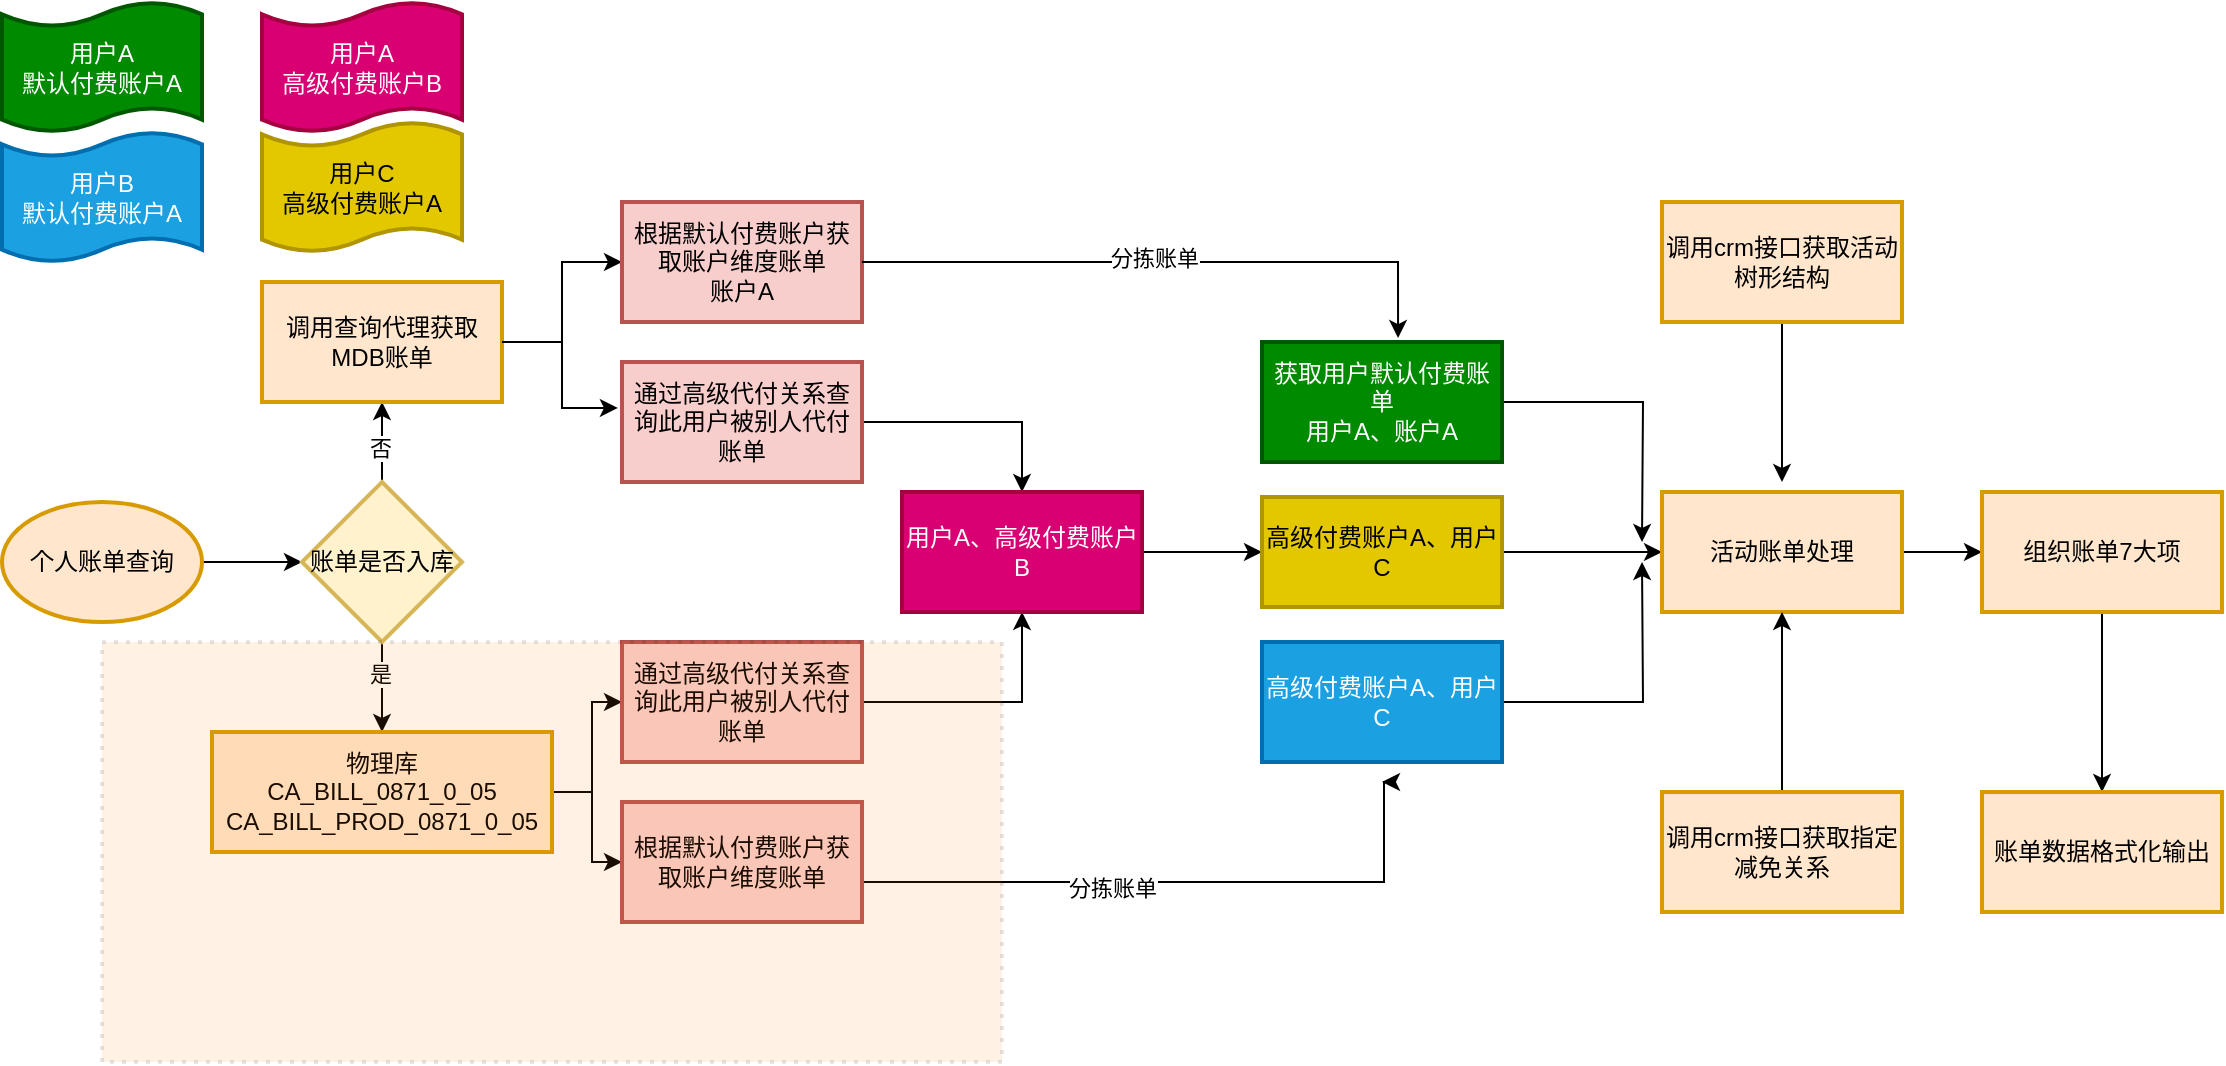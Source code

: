 <mxfile version="26.0.2">
  <diagram name="Page-1" id="c7488fd3-1785-93aa-aadb-54a6760d102a">
    <mxGraphModel dx="1026" dy="1421" grid="1" gridSize="10" guides="1" tooltips="1" connect="1" arrows="1" fold="1" page="1" pageScale="1" pageWidth="1100" pageHeight="850" background="none" math="0" shadow="0">
      <root>
        <mxCell id="0" />
        <mxCell id="1" parent="0" />
        <mxCell id="lZ34YeBpeKyjykscTStn-3" value="" style="edgeStyle=orthogonalEdgeStyle;rounded=0;orthogonalLoop=1;jettySize=auto;html=1;" edge="1" parent="1" source="lZ34YeBpeKyjykscTStn-1" target="lZ34YeBpeKyjykscTStn-2">
          <mxGeometry relative="1" as="geometry" />
        </mxCell>
        <mxCell id="lZ34YeBpeKyjykscTStn-1" value="个人账单查询" style="strokeWidth=2;html=1;shape=mxgraph.flowchart.start_1;whiteSpace=wrap;fillColor=#ffe6cc;strokeColor=#d79b00;" vertex="1" parent="1">
          <mxGeometry x="10" y="250" width="100" height="60" as="geometry" />
        </mxCell>
        <mxCell id="lZ34YeBpeKyjykscTStn-7" value="" style="edgeStyle=orthogonalEdgeStyle;rounded=0;orthogonalLoop=1;jettySize=auto;html=1;" edge="1" parent="1" source="lZ34YeBpeKyjykscTStn-2" target="lZ34YeBpeKyjykscTStn-6">
          <mxGeometry relative="1" as="geometry" />
        </mxCell>
        <mxCell id="lZ34YeBpeKyjykscTStn-8" value="否" style="edgeLabel;html=1;align=center;verticalAlign=middle;resizable=0;points=[];" vertex="1" connectable="0" parent="lZ34YeBpeKyjykscTStn-7">
          <mxGeometry x="-0.15" y="1" relative="1" as="geometry">
            <mxPoint as="offset" />
          </mxGeometry>
        </mxCell>
        <mxCell id="lZ34YeBpeKyjykscTStn-10" value="" style="edgeStyle=orthogonalEdgeStyle;rounded=0;orthogonalLoop=1;jettySize=auto;html=1;" edge="1" parent="1" source="lZ34YeBpeKyjykscTStn-2" target="lZ34YeBpeKyjykscTStn-9">
          <mxGeometry relative="1" as="geometry" />
        </mxCell>
        <mxCell id="lZ34YeBpeKyjykscTStn-11" value="是" style="edgeLabel;html=1;align=center;verticalAlign=middle;resizable=0;points=[];" vertex="1" connectable="0" parent="lZ34YeBpeKyjykscTStn-10">
          <mxGeometry x="-0.289" y="-1" relative="1" as="geometry">
            <mxPoint as="offset" />
          </mxGeometry>
        </mxCell>
        <mxCell id="lZ34YeBpeKyjykscTStn-2" value="账单是否入库" style="rhombus;whiteSpace=wrap;html=1;strokeWidth=2;fillColor=#fff2cc;strokeColor=#d6b656;" vertex="1" parent="1">
          <mxGeometry x="160" y="240" width="80" height="80" as="geometry" />
        </mxCell>
        <mxCell id="lZ34YeBpeKyjykscTStn-13" value="" style="edgeStyle=orthogonalEdgeStyle;rounded=0;orthogonalLoop=1;jettySize=auto;html=1;" edge="1" parent="1" source="lZ34YeBpeKyjykscTStn-6" target="lZ34YeBpeKyjykscTStn-12">
          <mxGeometry relative="1" as="geometry" />
        </mxCell>
        <mxCell id="lZ34YeBpeKyjykscTStn-6" value="调用查询代理获取MDB账单" style="whiteSpace=wrap;html=1;strokeWidth=2;fillColor=#ffe6cc;strokeColor=#d79b00;" vertex="1" parent="1">
          <mxGeometry x="140" y="140" width="120" height="60" as="geometry" />
        </mxCell>
        <mxCell id="lZ34YeBpeKyjykscTStn-22" style="edgeStyle=orthogonalEdgeStyle;rounded=0;orthogonalLoop=1;jettySize=auto;html=1;entryX=0;entryY=0.5;entryDx=0;entryDy=0;" edge="1" parent="1" source="lZ34YeBpeKyjykscTStn-9" target="lZ34YeBpeKyjykscTStn-19">
          <mxGeometry relative="1" as="geometry" />
        </mxCell>
        <mxCell id="lZ34YeBpeKyjykscTStn-23" style="edgeStyle=orthogonalEdgeStyle;rounded=0;orthogonalLoop=1;jettySize=auto;html=1;entryX=0;entryY=0.5;entryDx=0;entryDy=0;" edge="1" parent="1" source="lZ34YeBpeKyjykscTStn-9" target="lZ34YeBpeKyjykscTStn-14">
          <mxGeometry relative="1" as="geometry" />
        </mxCell>
        <mxCell id="lZ34YeBpeKyjykscTStn-9" value="物理库&lt;br&gt;&lt;div data-mind-map-text=&quot;[{&amp;quot;paragraphProps&amp;quot;:{&amp;quot;type&amp;quot;:&amp;quot;paragraph&amp;quot;,&amp;quot;textAlign&amp;quot;:0,&amp;quot;lineSpacing&amp;quot;:1.4},&amp;quot;isComplete&amp;quot;:true,&amp;quot;textProps&amp;quot;:[{&amp;quot;type&amp;quot;:&amp;quot;text&amp;quot;,&amp;quot;text&amp;quot;:&amp;quot;CA_BILL_0871_0_05&amp;quot;,&amp;quot;color&amp;quot;:&amp;quot;#1f1f1f&amp;quot;,&amp;quot;fontWeight&amp;quot;:400,&amp;quot;fontSize&amp;quot;:14,&amp;quot;fontFamily&amp;quot;:&amp;quot;\&amp;quot;Helvetica Neue\&amp;quot;, Helvetica, \&amp;quot;PingFang SC\&amp;quot;, \&amp;quot;Microsoft YaHei\&amp;quot;, \&amp;quot;Source Han Sans SC\&amp;quot;, \&amp;quot;Noto Sans CJK SC\&amp;quot;, \&amp;quot;WenQuanYi Micro Hei\&amp;quot;, sans-serif&amp;quot;,&amp;quot;italic&amp;quot;:false,&amp;quot;underline&amp;quot;:false,&amp;quot;strike&amp;quot;:false}]}]&quot;&gt;CA_BILL_0871_0_05&lt;br&gt;&lt;div data-mind-map-text=&quot;[{&amp;quot;paragraphProps&amp;quot;:{&amp;quot;type&amp;quot;:&amp;quot;paragraph&amp;quot;,&amp;quot;textAlign&amp;quot;:0,&amp;quot;lineSpacing&amp;quot;:1.4},&amp;quot;isComplete&amp;quot;:true,&amp;quot;textProps&amp;quot;:[{&amp;quot;type&amp;quot;:&amp;quot;text&amp;quot;,&amp;quot;text&amp;quot;:&amp;quot;CA_BILL_PROD_0871_0_05&amp;quot;,&amp;quot;color&amp;quot;:&amp;quot;#1f1f1f&amp;quot;,&amp;quot;fontWeight&amp;quot;:400,&amp;quot;fontSize&amp;quot;:14,&amp;quot;fontFamily&amp;quot;:&amp;quot;\&amp;quot;Helvetica Neue\&amp;quot;, Helvetica, \&amp;quot;PingFang SC\&amp;quot;, \&amp;quot;Microsoft YaHei\&amp;quot;, \&amp;quot;Source Han Sans SC\&amp;quot;, \&amp;quot;Noto Sans CJK SC\&amp;quot;, \&amp;quot;WenQuanYi Micro Hei\&amp;quot;, sans-serif&amp;quot;,&amp;quot;italic&amp;quot;:false,&amp;quot;underline&amp;quot;:false,&amp;quot;strike&amp;quot;:false}]}]&quot;&gt;CA_BILL_PROD_0871_0_05&lt;/div&gt;&lt;/div&gt;" style="whiteSpace=wrap;html=1;strokeWidth=2;fillColor=#ffe6cc;strokeColor=#d79b00;" vertex="1" parent="1">
          <mxGeometry x="115" y="365" width="170" height="60" as="geometry" />
        </mxCell>
        <mxCell id="lZ34YeBpeKyjykscTStn-12" value="根据默认付费账户获取账户维度账单&lt;br&gt;账户A" style="whiteSpace=wrap;html=1;strokeWidth=2;fillColor=#f8cecc;strokeColor=#b85450;" vertex="1" parent="1">
          <mxGeometry x="320" y="100" width="120" height="60" as="geometry" />
        </mxCell>
        <mxCell id="lZ34YeBpeKyjykscTStn-59" style="edgeStyle=orthogonalEdgeStyle;rounded=0;orthogonalLoop=1;jettySize=auto;html=1;" edge="1" parent="1" source="lZ34YeBpeKyjykscTStn-14">
          <mxGeometry relative="1" as="geometry">
            <mxPoint x="700" y="390" as="targetPoint" />
            <Array as="points">
              <mxPoint x="701" y="440" />
            </Array>
          </mxGeometry>
        </mxCell>
        <mxCell id="lZ34YeBpeKyjykscTStn-60" value="分拣账单" style="edgeLabel;html=1;align=center;verticalAlign=middle;resizable=0;points=[];" vertex="1" connectable="0" parent="lZ34YeBpeKyjykscTStn-59">
          <mxGeometry x="-0.203" y="-3" relative="1" as="geometry">
            <mxPoint as="offset" />
          </mxGeometry>
        </mxCell>
        <mxCell id="lZ34YeBpeKyjykscTStn-14" value="根据默认付费账户获取账户维度账单" style="whiteSpace=wrap;html=1;strokeWidth=2;fillColor=#f8cecc;strokeColor=#b85450;" vertex="1" parent="1">
          <mxGeometry x="320" y="400" width="120" height="60" as="geometry" />
        </mxCell>
        <mxCell id="lZ34YeBpeKyjykscTStn-33" value="" style="edgeStyle=orthogonalEdgeStyle;rounded=0;orthogonalLoop=1;jettySize=auto;html=1;" edge="1" parent="1" source="lZ34YeBpeKyjykscTStn-17" target="lZ34YeBpeKyjykscTStn-32">
          <mxGeometry relative="1" as="geometry" />
        </mxCell>
        <mxCell id="lZ34YeBpeKyjykscTStn-17" value="通过高级代付关系查询此用户被别人代付账单" style="whiteSpace=wrap;html=1;strokeWidth=2;fillColor=#f8cecc;strokeColor=#b85450;" vertex="1" parent="1">
          <mxGeometry x="320" y="180" width="120" height="60" as="geometry" />
        </mxCell>
        <mxCell id="lZ34YeBpeKyjykscTStn-39" style="edgeStyle=orthogonalEdgeStyle;rounded=0;orthogonalLoop=1;jettySize=auto;html=1;entryX=0.5;entryY=1;entryDx=0;entryDy=0;" edge="1" parent="1" source="lZ34YeBpeKyjykscTStn-19" target="lZ34YeBpeKyjykscTStn-32">
          <mxGeometry relative="1" as="geometry" />
        </mxCell>
        <mxCell id="lZ34YeBpeKyjykscTStn-19" value="通过高级代付关系查询此用户被别人代付账单" style="whiteSpace=wrap;html=1;strokeWidth=2;fillColor=#f8cecc;strokeColor=#b85450;" vertex="1" parent="1">
          <mxGeometry x="320" y="320" width="120" height="60" as="geometry" />
        </mxCell>
        <mxCell id="lZ34YeBpeKyjykscTStn-21" style="edgeStyle=orthogonalEdgeStyle;rounded=0;orthogonalLoop=1;jettySize=auto;html=1;entryX=-0.017;entryY=0.383;entryDx=0;entryDy=0;entryPerimeter=0;" edge="1" parent="1" source="lZ34YeBpeKyjykscTStn-6" target="lZ34YeBpeKyjykscTStn-17">
          <mxGeometry relative="1" as="geometry" />
        </mxCell>
        <mxCell id="lZ34YeBpeKyjykscTStn-68" style="edgeStyle=orthogonalEdgeStyle;rounded=0;orthogonalLoop=1;jettySize=auto;html=1;" edge="1" parent="1" source="lZ34YeBpeKyjykscTStn-24">
          <mxGeometry relative="1" as="geometry">
            <mxPoint x="830" y="270" as="targetPoint" />
          </mxGeometry>
        </mxCell>
        <mxCell id="lZ34YeBpeKyjykscTStn-24" value="获取用户默认付费账单&lt;br&gt;用户A、账户A" style="whiteSpace=wrap;html=1;strokeWidth=2;fillColor=#008a00;fontColor=#ffffff;strokeColor=#005700;" vertex="1" parent="1">
          <mxGeometry x="640" y="170" width="120" height="60" as="geometry" />
        </mxCell>
        <mxCell id="lZ34YeBpeKyjykscTStn-26" value="用户A&lt;br&gt;默认付费账户A" style="shape=tape;whiteSpace=wrap;html=1;strokeWidth=2;size=0.19;fillColor=#008a00;strokeColor=#005700;fontColor=#ffffff;" vertex="1" parent="1">
          <mxGeometry x="10" width="100" height="65" as="geometry" />
        </mxCell>
        <mxCell id="lZ34YeBpeKyjykscTStn-29" value="用户A&lt;br&gt;高级付费账户B" style="shape=tape;whiteSpace=wrap;html=1;strokeWidth=2;size=0.19;fillColor=#d80073;fontColor=#ffffff;strokeColor=#A50040;" vertex="1" parent="1">
          <mxGeometry x="140" width="100" height="65" as="geometry" />
        </mxCell>
        <mxCell id="lZ34YeBpeKyjykscTStn-30" value="用户B&lt;br&gt;默认付费账户A" style="shape=tape;whiteSpace=wrap;html=1;strokeWidth=2;size=0.19;fillColor=#1ba1e2;strokeColor=#006EAF;fontColor=#ffffff;" vertex="1" parent="1">
          <mxGeometry x="10" y="65" width="100" height="65" as="geometry" />
        </mxCell>
        <mxCell id="lZ34YeBpeKyjykscTStn-31" value="用户C&lt;br&gt;高级付费账户A" style="shape=tape;whiteSpace=wrap;html=1;strokeWidth=2;size=0.19;fillColor=#e3c800;fontColor=#000000;strokeColor=#B09500;" vertex="1" parent="1">
          <mxGeometry x="140" y="60" width="100" height="65" as="geometry" />
        </mxCell>
        <mxCell id="lZ34YeBpeKyjykscTStn-54" value="" style="edgeStyle=orthogonalEdgeStyle;rounded=0;orthogonalLoop=1;jettySize=auto;html=1;" edge="1" parent="1" source="lZ34YeBpeKyjykscTStn-32" target="lZ34YeBpeKyjykscTStn-34">
          <mxGeometry relative="1" as="geometry" />
        </mxCell>
        <mxCell id="lZ34YeBpeKyjykscTStn-32" value="用户A、高级付费账户B" style="whiteSpace=wrap;html=1;strokeWidth=2;fillColor=#d80073;fontColor=#ffffff;strokeColor=#A50040;" vertex="1" parent="1">
          <mxGeometry x="460" y="245" width="120" height="60" as="geometry" />
        </mxCell>
        <mxCell id="lZ34YeBpeKyjykscTStn-66" style="edgeStyle=orthogonalEdgeStyle;rounded=0;orthogonalLoop=1;jettySize=auto;html=1;entryX=0;entryY=0.5;entryDx=0;entryDy=0;" edge="1" parent="1" source="lZ34YeBpeKyjykscTStn-34" target="lZ34YeBpeKyjykscTStn-62">
          <mxGeometry relative="1" as="geometry" />
        </mxCell>
        <mxCell id="lZ34YeBpeKyjykscTStn-34" value="高级付费账户A、用户C" style="whiteSpace=wrap;html=1;strokeWidth=2;fillColor=#e3c800;fontColor=#000000;strokeColor=#B09500;" vertex="1" parent="1">
          <mxGeometry x="640" y="247.5" width="120" height="55" as="geometry" />
        </mxCell>
        <mxCell id="lZ34YeBpeKyjykscTStn-69" style="edgeStyle=orthogonalEdgeStyle;rounded=0;orthogonalLoop=1;jettySize=auto;html=1;" edge="1" parent="1" source="lZ34YeBpeKyjykscTStn-40">
          <mxGeometry relative="1" as="geometry">
            <mxPoint x="830" y="280" as="targetPoint" />
          </mxGeometry>
        </mxCell>
        <mxCell id="lZ34YeBpeKyjykscTStn-40" value="高级付费账户A、用户C" style="whiteSpace=wrap;html=1;strokeWidth=2;fillColor=#1ba1e2;fontColor=#ffffff;strokeColor=#006EAF;" vertex="1" parent="1">
          <mxGeometry x="640" y="320" width="120" height="60" as="geometry" />
        </mxCell>
        <mxCell id="lZ34YeBpeKyjykscTStn-58" style="edgeStyle=orthogonalEdgeStyle;rounded=0;orthogonalLoop=1;jettySize=auto;html=1;entryX=0.567;entryY=-0.033;entryDx=0;entryDy=0;entryPerimeter=0;" edge="1" parent="1" source="lZ34YeBpeKyjykscTStn-12" target="lZ34YeBpeKyjykscTStn-24">
          <mxGeometry relative="1" as="geometry" />
        </mxCell>
        <mxCell id="lZ34YeBpeKyjykscTStn-61" value="分拣账单" style="edgeLabel;html=1;align=center;verticalAlign=middle;resizable=0;points=[];" vertex="1" connectable="0" parent="lZ34YeBpeKyjykscTStn-58">
          <mxGeometry x="-0.046" y="2" relative="1" as="geometry">
            <mxPoint as="offset" />
          </mxGeometry>
        </mxCell>
        <mxCell id="lZ34YeBpeKyjykscTStn-76" value="" style="edgeStyle=orthogonalEdgeStyle;rounded=0;orthogonalLoop=1;jettySize=auto;html=1;" edge="1" parent="1" source="lZ34YeBpeKyjykscTStn-62" target="lZ34YeBpeKyjykscTStn-75">
          <mxGeometry relative="1" as="geometry" />
        </mxCell>
        <mxCell id="lZ34YeBpeKyjykscTStn-62" value="活动账单处理" style="whiteSpace=wrap;html=1;strokeWidth=2;fillColor=#ffe6cc;strokeColor=#d79b00;" vertex="1" parent="1">
          <mxGeometry x="840" y="245" width="120" height="60" as="geometry" />
        </mxCell>
        <mxCell id="lZ34YeBpeKyjykscTStn-72" style="edgeStyle=orthogonalEdgeStyle;rounded=0;orthogonalLoop=1;jettySize=auto;html=1;" edge="1" parent="1" source="lZ34YeBpeKyjykscTStn-70">
          <mxGeometry relative="1" as="geometry">
            <mxPoint x="900" y="240" as="targetPoint" />
          </mxGeometry>
        </mxCell>
        <mxCell id="lZ34YeBpeKyjykscTStn-70" value="调用crm接口获取活动树形结构" style="whiteSpace=wrap;html=1;strokeWidth=2;fillColor=#ffe6cc;strokeColor=#d79b00;" vertex="1" parent="1">
          <mxGeometry x="840" y="100" width="120" height="60" as="geometry" />
        </mxCell>
        <mxCell id="lZ34YeBpeKyjykscTStn-74" value="" style="edgeStyle=orthogonalEdgeStyle;rounded=0;orthogonalLoop=1;jettySize=auto;html=1;" edge="1" parent="1" source="lZ34YeBpeKyjykscTStn-73" target="lZ34YeBpeKyjykscTStn-62">
          <mxGeometry relative="1" as="geometry" />
        </mxCell>
        <mxCell id="lZ34YeBpeKyjykscTStn-73" value="调用crm接口获取指定减免关系" style="whiteSpace=wrap;html=1;strokeWidth=2;fillColor=#ffe6cc;strokeColor=#d79b00;" vertex="1" parent="1">
          <mxGeometry x="840" y="395" width="120" height="60" as="geometry" />
        </mxCell>
        <mxCell id="lZ34YeBpeKyjykscTStn-78" value="" style="edgeStyle=orthogonalEdgeStyle;rounded=0;orthogonalLoop=1;jettySize=auto;html=1;" edge="1" parent="1" source="lZ34YeBpeKyjykscTStn-75" target="lZ34YeBpeKyjykscTStn-77">
          <mxGeometry relative="1" as="geometry" />
        </mxCell>
        <mxCell id="lZ34YeBpeKyjykscTStn-75" value="组织账单7大项" style="whiteSpace=wrap;html=1;strokeWidth=2;fillColor=#ffe6cc;strokeColor=#d79b00;" vertex="1" parent="1">
          <mxGeometry x="1000" y="245" width="120" height="60" as="geometry" />
        </mxCell>
        <mxCell id="lZ34YeBpeKyjykscTStn-77" value="账单数据格式化输出" style="whiteSpace=wrap;html=1;strokeWidth=2;fillColor=#ffe6cc;strokeColor=#d79b00;" vertex="1" parent="1">
          <mxGeometry x="1000" y="395" width="120" height="60" as="geometry" />
        </mxCell>
        <mxCell id="lZ34YeBpeKyjykscTStn-83" value="" style="rounded=0;whiteSpace=wrap;html=1;absoluteArcSize=1;arcSize=14;strokeWidth=2;dashed=1;opacity=10;fillColor=#FF8000;strokeColor=default;dashPattern=1 2;" vertex="1" parent="1">
          <mxGeometry x="60" y="320" width="450" height="210" as="geometry" />
        </mxCell>
      </root>
    </mxGraphModel>
  </diagram>
</mxfile>

